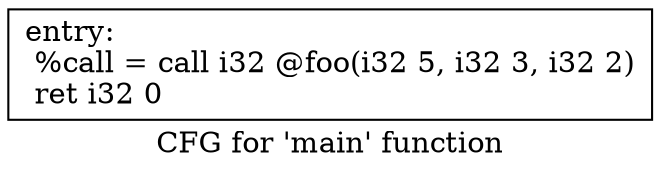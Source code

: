 digraph "CFG for 'main' function" {
	label="CFG for 'main' function";

	Node0x5512e50 [shape=record,label="{entry:\l  %call = call i32 @foo(i32 5, i32 3, i32 2)\l  ret i32 0\l}"];
}
